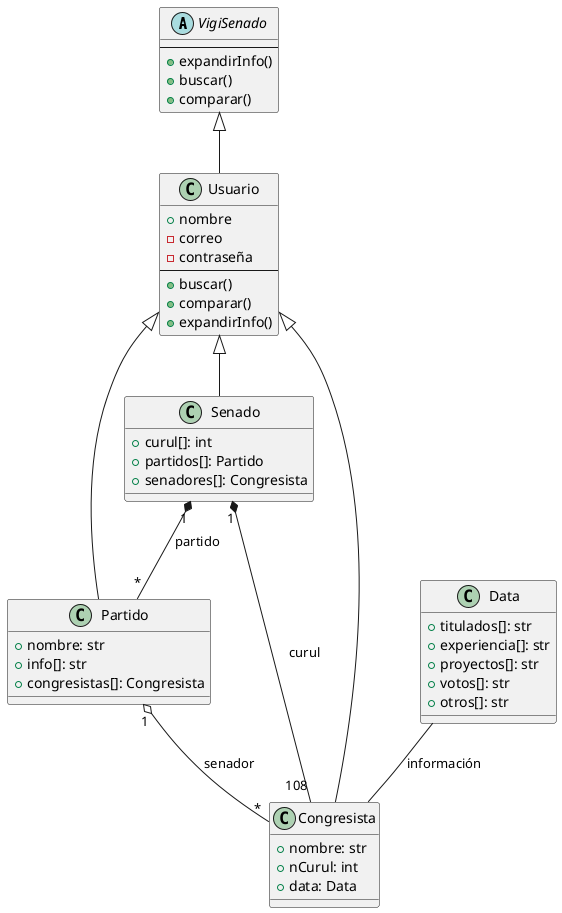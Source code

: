 @startuml

abstract class VigiSenado{
----
+expandirInfo()
+buscar()
+comparar()
}

class Usuario{
+nombre
-correo
-contraseña
----
+buscar()
+comparar()
+expandirInfo()
}

class Senado{
+curul[]: int
+partidos[]: Partido
+senadores[]: Congresista
}

class Partido{
+nombre: str
+info[]: str
+congresistas[]: Congresista
}

class Congresista{
+nombre: str
+nCurul: int
+data: Data
}

class Data{
+titulados[]: str
+experiencia[]: str
+proyectos[]: str
+votos[]: str
+otros[]: str
}

VigiSenado<|-- Usuario

Usuario<|-- Senado
Usuario<|-- Partido
Usuario<|-- Congresista

Senado "1" *-- "*" Partido: partido
Senado "1" *-- "108" Congresista: curul

Partido"1" o-- "*"Congresista: senador

Data--Congresista: información

@enduml
